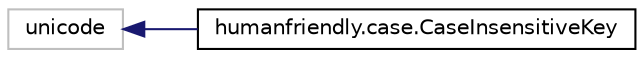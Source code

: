 digraph "Graphical Class Hierarchy"
{
 // LATEX_PDF_SIZE
  edge [fontname="Helvetica",fontsize="10",labelfontname="Helvetica",labelfontsize="10"];
  node [fontname="Helvetica",fontsize="10",shape=record];
  rankdir="LR";
  Node19112 [label="unicode",height=0.2,width=0.4,color="grey75", fillcolor="white", style="filled",tooltip=" "];
  Node19112 -> Node0 [dir="back",color="midnightblue",fontsize="10",style="solid",fontname="Helvetica"];
  Node0 [label="humanfriendly.case.CaseInsensitiveKey",height=0.2,width=0.4,color="black", fillcolor="white", style="filled",URL="$classhumanfriendly_1_1case_1_1CaseInsensitiveKey.html",tooltip=" "];
}
